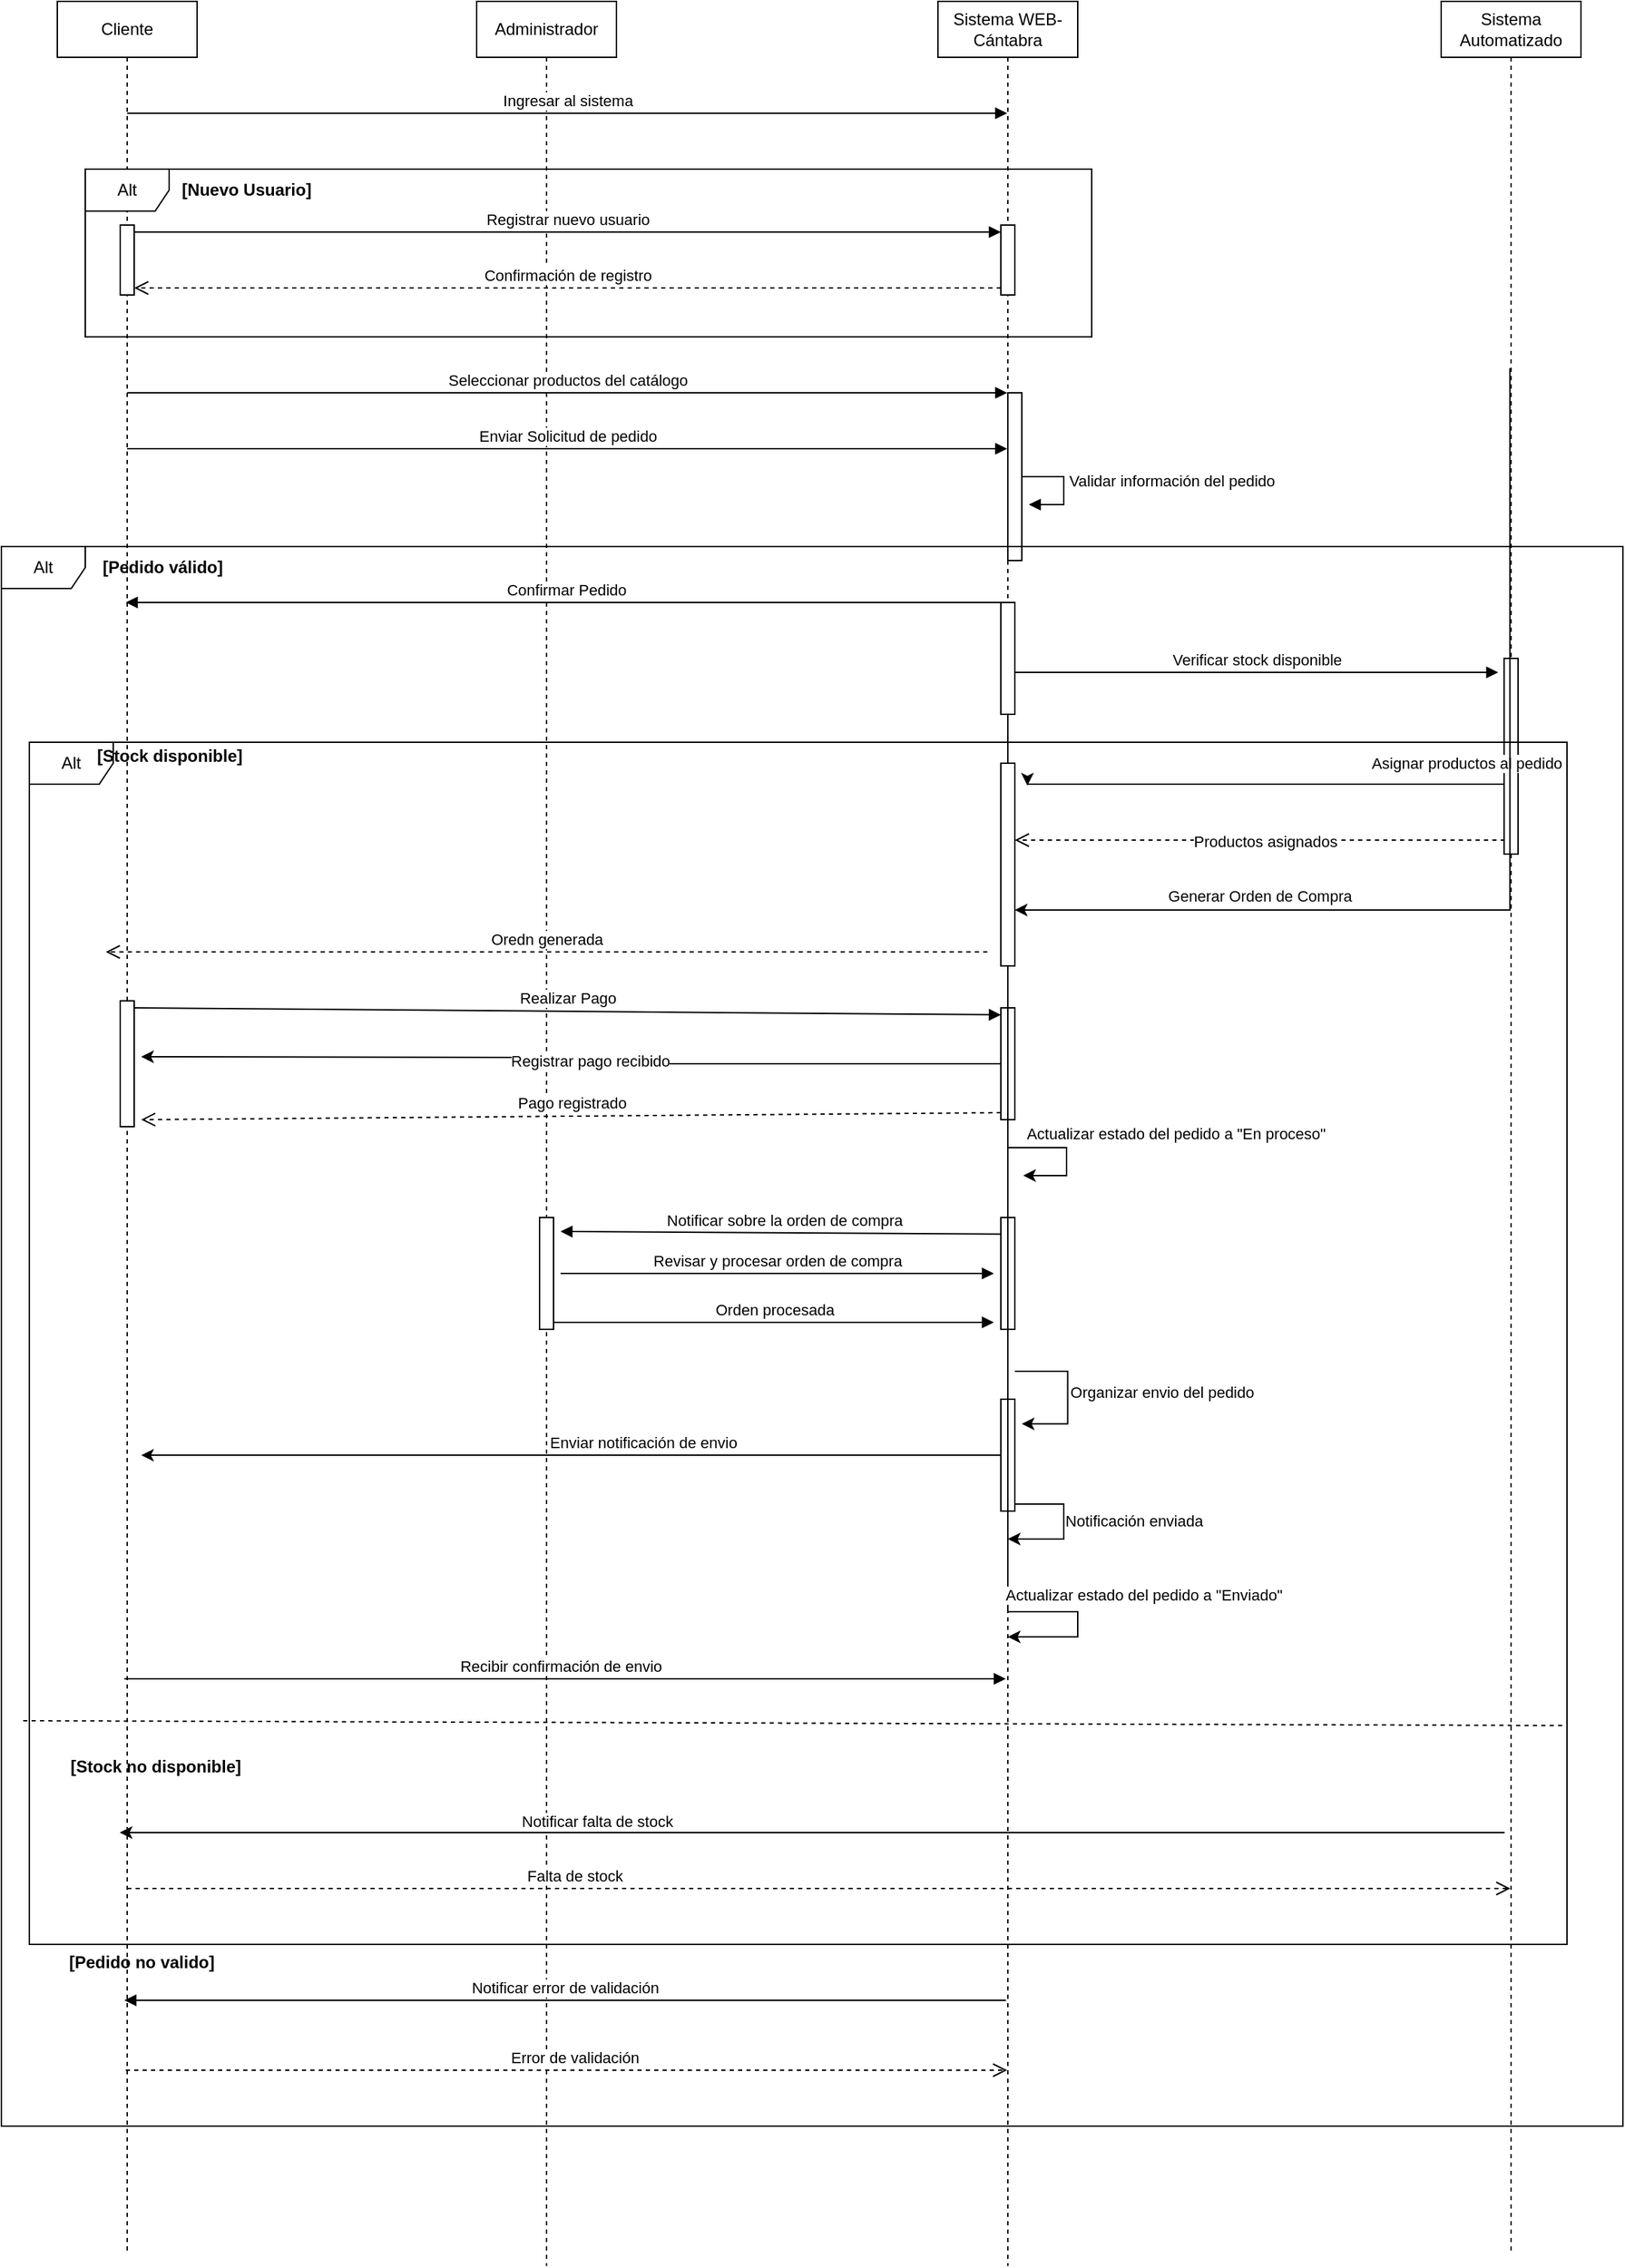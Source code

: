 <mxfile version="24.7.17">
  <diagram name="Página-1" id="SobibfAblfdPN1FqhjHk">
    <mxGraphModel dx="3646" dy="1731" grid="1" gridSize="10" guides="1" tooltips="1" connect="1" arrows="1" fold="1" page="1" pageScale="1" pageWidth="827" pageHeight="1169" math="0" shadow="0">
      <root>
        <mxCell id="0" />
        <mxCell id="1" parent="0" />
        <mxCell id="Z8f02ToNkL2EFFckpw-x-1" value="Cliente" style="shape=umlLifeline;perimeter=lifelinePerimeter;whiteSpace=wrap;html=1;container=1;dropTarget=0;collapsible=0;recursiveResize=0;outlineConnect=0;portConstraint=eastwest;newEdgeStyle={&quot;curved&quot;:0,&quot;rounded&quot;:0};" parent="1" vertex="1">
          <mxGeometry x="50" y="40" width="100" height="1610" as="geometry" />
        </mxCell>
        <mxCell id="Z8f02ToNkL2EFFckpw-x-11" value="" style="html=1;points=[[0,0,0,0,5],[0,1,0,0,-5],[1,0,0,0,5],[1,1,0,0,-5]];perimeter=orthogonalPerimeter;outlineConnect=0;targetShapes=umlLifeline;portConstraint=eastwest;newEdgeStyle={&quot;curved&quot;:0,&quot;rounded&quot;:0};" parent="Z8f02ToNkL2EFFckpw-x-1" vertex="1">
          <mxGeometry x="45" y="160" width="10" height="50" as="geometry" />
        </mxCell>
        <mxCell id="Z8f02ToNkL2EFFckpw-x-37" value="" style="html=1;points=[[0,0,0,0,5],[0,1,0,0,-5],[1,0,0,0,5],[1,1,0,0,-5]];perimeter=orthogonalPerimeter;outlineConnect=0;targetShapes=umlLifeline;portConstraint=eastwest;newEdgeStyle={&quot;curved&quot;:0,&quot;rounded&quot;:0};" parent="Z8f02ToNkL2EFFckpw-x-1" vertex="1">
          <mxGeometry x="45" y="715" width="10" height="90" as="geometry" />
        </mxCell>
        <mxCell id="Z8f02ToNkL2EFFckpw-x-2" value="Administrador" style="shape=umlLifeline;perimeter=lifelinePerimeter;whiteSpace=wrap;html=1;container=1;dropTarget=0;collapsible=0;recursiveResize=0;outlineConnect=0;portConstraint=eastwest;newEdgeStyle={&quot;curved&quot;:0,&quot;rounded&quot;:0};" parent="1" vertex="1">
          <mxGeometry x="350" y="40" width="100" height="1620" as="geometry" />
        </mxCell>
        <mxCell id="655zyQXhHwPGdYuUty0k-5" value="" style="html=1;points=[[0,0,0,0,5],[0,1,0,0,-5],[1,0,0,0,5],[1,1,0,0,-5]];perimeter=orthogonalPerimeter;outlineConnect=0;targetShapes=umlLifeline;portConstraint=eastwest;newEdgeStyle={&quot;curved&quot;:0,&quot;rounded&quot;:0};" vertex="1" parent="Z8f02ToNkL2EFFckpw-x-2">
          <mxGeometry x="45" y="870" width="10" height="80" as="geometry" />
        </mxCell>
        <mxCell id="Z8f02ToNkL2EFFckpw-x-3" value="Sistema WEB-Cántabra" style="shape=umlLifeline;perimeter=lifelinePerimeter;whiteSpace=wrap;html=1;container=1;dropTarget=0;collapsible=0;recursiveResize=0;outlineConnect=0;portConstraint=eastwest;newEdgeStyle={&quot;curved&quot;:0,&quot;rounded&quot;:0};" parent="1" vertex="1">
          <mxGeometry x="680" y="40" width="100" height="1620" as="geometry" />
        </mxCell>
        <mxCell id="Z8f02ToNkL2EFFckpw-x-14" value="" style="html=1;points=[[0,0,0,0,5],[0,1,0,0,-5],[1,0,0,0,5],[1,1,0,0,-5]];perimeter=orthogonalPerimeter;outlineConnect=0;targetShapes=umlLifeline;portConstraint=eastwest;newEdgeStyle={&quot;curved&quot;:0,&quot;rounded&quot;:0};" parent="Z8f02ToNkL2EFFckpw-x-3" vertex="1">
          <mxGeometry x="50" y="280" width="10" height="120" as="geometry" />
        </mxCell>
        <mxCell id="Z8f02ToNkL2EFFckpw-x-15" value="Validar información del pedido" style="html=1;align=left;spacingLeft=2;endArrow=block;rounded=0;edgeStyle=orthogonalEdgeStyle;curved=0;rounded=0;" parent="Z8f02ToNkL2EFFckpw-x-3" edge="1">
          <mxGeometry relative="1" as="geometry">
            <mxPoint x="60" y="330" as="sourcePoint" />
            <Array as="points">
              <mxPoint x="60" y="340" />
              <mxPoint x="90" y="340" />
              <mxPoint x="90" y="360" />
            </Array>
            <mxPoint x="65" y="360" as="targetPoint" />
          </mxGeometry>
        </mxCell>
        <mxCell id="Z8f02ToNkL2EFFckpw-x-4" value="Sistema Automatizado" style="shape=umlLifeline;perimeter=lifelinePerimeter;whiteSpace=wrap;html=1;container=1;dropTarget=0;collapsible=0;recursiveResize=0;outlineConnect=0;portConstraint=eastwest;newEdgeStyle={&quot;curved&quot;:0,&quot;rounded&quot;:0};" parent="1" vertex="1">
          <mxGeometry x="1040" y="40" width="100" height="1610" as="geometry" />
        </mxCell>
        <mxCell id="Z8f02ToNkL2EFFckpw-x-5" value="Ingresar al sistema" style="html=1;verticalAlign=bottom;endArrow=block;curved=0;rounded=0;" parent="1" target="Z8f02ToNkL2EFFckpw-x-3" edge="1">
          <mxGeometry width="80" relative="1" as="geometry">
            <mxPoint x="100" y="120" as="sourcePoint" />
            <mxPoint x="180" y="120" as="targetPoint" />
          </mxGeometry>
        </mxCell>
        <mxCell id="Z8f02ToNkL2EFFckpw-x-6" value="Alt" style="shape=umlFrame;whiteSpace=wrap;html=1;pointerEvents=0;" parent="1" vertex="1">
          <mxGeometry x="70" y="160" width="720" height="120" as="geometry" />
        </mxCell>
        <mxCell id="Z8f02ToNkL2EFFckpw-x-8" value="" style="html=1;points=[[0,0,0,0,5],[0,1,0,0,-5],[1,0,0,0,5],[1,1,0,0,-5]];perimeter=orthogonalPerimeter;outlineConnect=0;targetShapes=umlLifeline;portConstraint=eastwest;newEdgeStyle={&quot;curved&quot;:0,&quot;rounded&quot;:0};" parent="1" vertex="1">
          <mxGeometry x="725" y="200" width="10" height="50" as="geometry" />
        </mxCell>
        <mxCell id="Z8f02ToNkL2EFFckpw-x-9" value="Registrar nuevo usuario" style="html=1;verticalAlign=bottom;endArrow=block;curved=0;rounded=0;entryX=0;entryY=0;entryDx=0;entryDy=5;exitX=1;exitY=0;exitDx=0;exitDy=5;exitPerimeter=0;" parent="1" source="Z8f02ToNkL2EFFckpw-x-11" target="Z8f02ToNkL2EFFckpw-x-8" edge="1">
          <mxGeometry relative="1" as="geometry">
            <mxPoint x="655" y="235" as="sourcePoint" />
          </mxGeometry>
        </mxCell>
        <mxCell id="Z8f02ToNkL2EFFckpw-x-10" value="Confirmación de registro" style="html=1;verticalAlign=bottom;endArrow=open;dashed=1;endSize=8;curved=0;rounded=0;exitX=0;exitY=1;exitDx=0;exitDy=-5;entryX=1;entryY=1;entryDx=0;entryDy=-5;entryPerimeter=0;" parent="1" source="Z8f02ToNkL2EFFckpw-x-8" target="Z8f02ToNkL2EFFckpw-x-11" edge="1">
          <mxGeometry relative="1" as="geometry">
            <mxPoint x="655" y="305" as="targetPoint" />
          </mxGeometry>
        </mxCell>
        <mxCell id="Z8f02ToNkL2EFFckpw-x-12" value="Seleccionar productos del catálogo" style="html=1;verticalAlign=bottom;endArrow=block;curved=0;rounded=0;" parent="1" target="Z8f02ToNkL2EFFckpw-x-3" edge="1">
          <mxGeometry width="80" relative="1" as="geometry">
            <mxPoint x="100" y="320" as="sourcePoint" />
            <mxPoint x="180" y="320" as="targetPoint" />
          </mxGeometry>
        </mxCell>
        <mxCell id="Z8f02ToNkL2EFFckpw-x-13" value="Enviar Solicitud de pedido" style="html=1;verticalAlign=bottom;endArrow=block;curved=0;rounded=0;" parent="1" target="Z8f02ToNkL2EFFckpw-x-3" edge="1">
          <mxGeometry x="0.001" width="80" relative="1" as="geometry">
            <mxPoint x="100" y="360" as="sourcePoint" />
            <mxPoint x="180" y="360" as="targetPoint" />
            <mxPoint as="offset" />
          </mxGeometry>
        </mxCell>
        <mxCell id="Z8f02ToNkL2EFFckpw-x-16" value="Alt" style="shape=umlFrame;whiteSpace=wrap;html=1;pointerEvents=0;" parent="1" vertex="1">
          <mxGeometry x="10" y="430" width="1160" height="1130" as="geometry" />
        </mxCell>
        <mxCell id="Z8f02ToNkL2EFFckpw-x-17" value="&lt;b&gt;[Nuevo Usuario]&lt;/b&gt;" style="text;html=1;align=center;verticalAlign=middle;resizable=0;points=[];autosize=1;strokeColor=none;fillColor=none;" parent="1" vertex="1">
          <mxGeometry x="125" y="160" width="120" height="30" as="geometry" />
        </mxCell>
        <mxCell id="Z8f02ToNkL2EFFckpw-x-18" value="&lt;b&gt;[Pedido válido]&lt;/b&gt;" style="text;html=1;align=center;verticalAlign=middle;resizable=0;points=[];autosize=1;strokeColor=none;fillColor=none;" parent="1" vertex="1">
          <mxGeometry x="70" y="430" width="110" height="30" as="geometry" />
        </mxCell>
        <mxCell id="Z8f02ToNkL2EFFckpw-x-20" value="Confirmar Pedido" style="html=1;verticalAlign=bottom;endArrow=block;curved=0;rounded=0;exitX=0.492;exitY=0.112;exitDx=0;exitDy=0;exitPerimeter=0;" parent="1" edge="1">
          <mxGeometry width="80" relative="1" as="geometry">
            <mxPoint x="728.88" y="470" as="sourcePoint" />
            <mxPoint x="99.004" y="470" as="targetPoint" />
          </mxGeometry>
        </mxCell>
        <mxCell id="Z8f02ToNkL2EFFckpw-x-21" value="Verificar stock disponible" style="html=1;verticalAlign=bottom;endArrow=block;curved=0;rounded=0;" parent="1" edge="1" source="655zyQXhHwPGdYuUty0k-33">
          <mxGeometry width="80" relative="1" as="geometry">
            <mxPoint x="730" y="520" as="sourcePoint" />
            <mxPoint x="1080.8" y="520" as="targetPoint" />
          </mxGeometry>
        </mxCell>
        <mxCell id="Z8f02ToNkL2EFFckpw-x-22" value="" style="html=1;points=[[0,0,0,0,5],[0,1,0,0,-5],[1,0,0,0,5],[1,1,0,0,-5]];perimeter=orthogonalPerimeter;outlineConnect=0;targetShapes=umlLifeline;portConstraint=eastwest;newEdgeStyle={&quot;curved&quot;:0,&quot;rounded&quot;:0};" parent="1" vertex="1">
          <mxGeometry x="1085" y="510" width="10" height="140" as="geometry" />
        </mxCell>
        <mxCell id="Z8f02ToNkL2EFFckpw-x-23" value="Alt" style="shape=umlFrame;whiteSpace=wrap;html=1;pointerEvents=0;" parent="1" vertex="1">
          <mxGeometry x="30" y="570" width="1100" height="860" as="geometry" />
        </mxCell>
        <mxCell id="Z8f02ToNkL2EFFckpw-x-24" value="&lt;b&gt;[Stock disponible]&lt;/b&gt;" style="text;html=1;align=center;verticalAlign=middle;resizable=0;points=[];autosize=1;strokeColor=none;fillColor=none;" parent="1" vertex="1">
          <mxGeometry x="65" y="565" width="130" height="30" as="geometry" />
        </mxCell>
        <mxCell id="Z8f02ToNkL2EFFckpw-x-25" style="edgeStyle=orthogonalEdgeStyle;rounded=0;orthogonalLoop=1;jettySize=auto;html=1;curved=0;" parent="1" source="Z8f02ToNkL2EFFckpw-x-22" edge="1">
          <mxGeometry relative="1" as="geometry">
            <Array as="points">
              <mxPoint x="744" y="600" />
            </Array>
            <mxPoint x="1057.5" y="600" as="sourcePoint" />
            <mxPoint x="744" y="601" as="targetPoint" />
          </mxGeometry>
        </mxCell>
        <mxCell id="Z8f02ToNkL2EFFckpw-x-28" value="Asignar productos al pedido" style="edgeLabel;html=1;align=center;verticalAlign=middle;resizable=0;points=[];" parent="Z8f02ToNkL2EFFckpw-x-25" vertex="1" connectable="0">
          <mxGeometry x="-0.018" y="-1" relative="1" as="geometry">
            <mxPoint x="141" y="-14" as="offset" />
          </mxGeometry>
        </mxCell>
        <mxCell id="Z8f02ToNkL2EFFckpw-x-27" style="edgeStyle=orthogonalEdgeStyle;rounded=0;orthogonalLoop=1;jettySize=auto;html=1;curved=0;exitX=0.492;exitY=0.163;exitDx=0;exitDy=0;exitPerimeter=0;" parent="1" edge="1" target="655zyQXhHwPGdYuUty0k-32" source="Z8f02ToNkL2EFFckpw-x-4">
          <mxGeometry relative="1" as="geometry">
            <mxPoint x="725" y="689.5" as="sourcePoint" />
            <mxPoint x="760" y="692" as="targetPoint" />
            <Array as="points">
              <mxPoint x="1089" y="690" />
            </Array>
          </mxGeometry>
        </mxCell>
        <mxCell id="Z8f02ToNkL2EFFckpw-x-30" value="Generar Orden de Compra" style="edgeLabel;html=1;align=center;verticalAlign=middle;resizable=0;points=[];" parent="Z8f02ToNkL2EFFckpw-x-27" vertex="1" connectable="0">
          <mxGeometry x="-0.024" y="-2" relative="1" as="geometry">
            <mxPoint x="-177" y="15" as="offset" />
          </mxGeometry>
        </mxCell>
        <mxCell id="Z8f02ToNkL2EFFckpw-x-31" value="" style="html=1;verticalAlign=bottom;endArrow=open;dashed=1;endSize=8;curved=0;rounded=0;exitX=0.06;exitY=0.929;exitDx=0;exitDy=0;exitPerimeter=0;" parent="1" source="Z8f02ToNkL2EFFckpw-x-22" target="655zyQXhHwPGdYuUty0k-32" edge="1">
          <mxGeometry x="-1" y="-90" relative="1" as="geometry">
            <mxPoint x="610" y="650" as="sourcePoint" />
            <mxPoint x="740" y="640" as="targetPoint" />
            <Array as="points">
              <mxPoint x="820" y="640" />
            </Array>
            <mxPoint as="offset" />
          </mxGeometry>
        </mxCell>
        <mxCell id="Z8f02ToNkL2EFFckpw-x-32" value="Productos asignados" style="edgeLabel;html=1;align=center;verticalAlign=middle;resizable=0;points=[];" parent="Z8f02ToNkL2EFFckpw-x-31" vertex="1" connectable="0">
          <mxGeometry x="-0.023" y="1" relative="1" as="geometry">
            <mxPoint as="offset" />
          </mxGeometry>
        </mxCell>
        <mxCell id="Z8f02ToNkL2EFFckpw-x-33" value="Oredn generada" style="html=1;verticalAlign=bottom;endArrow=open;dashed=1;endSize=8;curved=0;rounded=0;exitX=0.5;exitY=0.17;exitDx=0;exitDy=0;exitPerimeter=0;" parent="1" edge="1">
          <mxGeometry x="-0.001" relative="1" as="geometry">
            <mxPoint x="715.34" y="720.0" as="sourcePoint" />
            <mxPoint x="84.664" y="720.0" as="targetPoint" />
            <mxPoint as="offset" />
          </mxGeometry>
        </mxCell>
        <mxCell id="Z8f02ToNkL2EFFckpw-x-34" value="" style="html=1;points=[[0,0,0,0,5],[0,1,0,0,-5],[1,0,0,0,5],[1,1,0,0,-5]];perimeter=orthogonalPerimeter;outlineConnect=0;targetShapes=umlLifeline;portConstraint=eastwest;newEdgeStyle={&quot;curved&quot;:0,&quot;rounded&quot;:0};" parent="1" vertex="1">
          <mxGeometry x="725" y="760" width="10" height="80" as="geometry" />
        </mxCell>
        <mxCell id="Z8f02ToNkL2EFFckpw-x-35" value="Realizar Pago" style="html=1;verticalAlign=bottom;endArrow=block;curved=0;rounded=0;entryX=0;entryY=0;entryDx=0;entryDy=5;exitX=1;exitY=0;exitDx=0;exitDy=5;exitPerimeter=0;" parent="1" source="Z8f02ToNkL2EFFckpw-x-37" target="Z8f02ToNkL2EFFckpw-x-34" edge="1">
          <mxGeometry relative="1" as="geometry">
            <mxPoint x="339" y="765" as="sourcePoint" />
          </mxGeometry>
        </mxCell>
        <mxCell id="Z8f02ToNkL2EFFckpw-x-36" value="Pago registrado" style="html=1;verticalAlign=bottom;endArrow=open;dashed=1;endSize=8;curved=0;rounded=0;exitX=0;exitY=1;exitDx=0;exitDy=-5;" parent="1" source="Z8f02ToNkL2EFFckpw-x-34" edge="1">
          <mxGeometry relative="1" as="geometry">
            <mxPoint x="110" y="840" as="targetPoint" />
          </mxGeometry>
        </mxCell>
        <mxCell id="Z8f02ToNkL2EFFckpw-x-39" style="edgeStyle=orthogonalEdgeStyle;rounded=0;orthogonalLoop=1;jettySize=auto;html=1;curved=0;" parent="1" source="Z8f02ToNkL2EFFckpw-x-34" edge="1">
          <mxGeometry relative="1" as="geometry">
            <mxPoint x="110" y="795" as="targetPoint" />
          </mxGeometry>
        </mxCell>
        <mxCell id="Z8f02ToNkL2EFFckpw-x-40" value="Registrar pago recibido" style="edgeLabel;html=1;align=center;verticalAlign=middle;resizable=0;points=[];" parent="Z8f02ToNkL2EFFckpw-x-39" vertex="1" connectable="0">
          <mxGeometry x="-0.05" y="-2" relative="1" as="geometry">
            <mxPoint as="offset" />
          </mxGeometry>
        </mxCell>
        <mxCell id="655zyQXhHwPGdYuUty0k-2" style="edgeStyle=orthogonalEdgeStyle;rounded=0;orthogonalLoop=1;jettySize=auto;html=1;curved=0;entryX=1;entryY=0;entryDx=0;entryDy=5;entryPerimeter=0;" edge="1" parent="1">
          <mxGeometry relative="1" as="geometry">
            <mxPoint x="730" y="860" as="sourcePoint" />
            <mxPoint x="741" y="880" as="targetPoint" />
            <Array as="points">
              <mxPoint x="740" y="860" />
              <mxPoint x="772" y="860" />
              <mxPoint x="772" y="880" />
            </Array>
          </mxGeometry>
        </mxCell>
        <mxCell id="655zyQXhHwPGdYuUty0k-3" value="Actualizar estado del pedido a &quot;En proceso&quot;" style="edgeLabel;html=1;align=center;verticalAlign=middle;resizable=0;points=[];" vertex="1" connectable="0" parent="655zyQXhHwPGdYuUty0k-2">
          <mxGeometry x="0.091" y="3" relative="1" as="geometry">
            <mxPoint x="75" y="-19" as="offset" />
          </mxGeometry>
        </mxCell>
        <mxCell id="655zyQXhHwPGdYuUty0k-4" value="Notificar sobre la orden de compra" style="html=1;verticalAlign=bottom;endArrow=block;curved=0;rounded=0;" edge="1" parent="1">
          <mxGeometry width="80" relative="1" as="geometry">
            <mxPoint x="729" y="921.882" as="sourcePoint" />
            <mxPoint x="410" y="920" as="targetPoint" />
          </mxGeometry>
        </mxCell>
        <mxCell id="655zyQXhHwPGdYuUty0k-8" value="Revisar y procesar orden de compra" style="html=1;verticalAlign=bottom;endArrow=block;curved=0;rounded=0;" edge="1" parent="1">
          <mxGeometry width="80" relative="1" as="geometry">
            <mxPoint x="410" y="950" as="sourcePoint" />
            <mxPoint x="720" y="950" as="targetPoint" />
          </mxGeometry>
        </mxCell>
        <mxCell id="655zyQXhHwPGdYuUty0k-9" value="Orden procesada" style="html=1;verticalAlign=bottom;endArrow=block;curved=0;rounded=0;exitX=1;exitY=1;exitDx=0;exitDy=-5;exitPerimeter=0;" edge="1" parent="1" source="655zyQXhHwPGdYuUty0k-5">
          <mxGeometry width="80" relative="1" as="geometry">
            <mxPoint x="420" y="980" as="sourcePoint" />
            <mxPoint x="720" y="985" as="targetPoint" />
          </mxGeometry>
        </mxCell>
        <mxCell id="655zyQXhHwPGdYuUty0k-10" value="" style="html=1;points=[[0,0,0,0,5],[0,1,0,0,-5],[1,0,0,0,5],[1,1,0,0,-5]];perimeter=orthogonalPerimeter;outlineConnect=0;targetShapes=umlLifeline;portConstraint=eastwest;newEdgeStyle={&quot;curved&quot;:0,&quot;rounded&quot;:0};" vertex="1" parent="1">
          <mxGeometry x="725" y="1040" width="10" height="80" as="geometry" />
        </mxCell>
        <mxCell id="655zyQXhHwPGdYuUty0k-11" style="edgeStyle=orthogonalEdgeStyle;rounded=0;orthogonalLoop=1;jettySize=auto;html=1;curved=0;entryX=1.22;entryY=0.345;entryDx=0;entryDy=0;entryPerimeter=0;" edge="1" parent="1">
          <mxGeometry relative="1" as="geometry">
            <mxPoint x="735" y="1020" as="sourcePoint" />
            <mxPoint x="740" y="1057.6" as="targetPoint" />
            <Array as="points">
              <mxPoint x="772.8" y="1020" />
              <mxPoint x="772.8" y="1058" />
            </Array>
          </mxGeometry>
        </mxCell>
        <mxCell id="655zyQXhHwPGdYuUty0k-13" value="Organizar envio del pedido" style="edgeLabel;html=1;align=center;verticalAlign=middle;resizable=0;points=[];" vertex="1" connectable="0" parent="655zyQXhHwPGdYuUty0k-11">
          <mxGeometry x="-0.002" y="4" relative="1" as="geometry">
            <mxPoint x="63" y="-1" as="offset" />
          </mxGeometry>
        </mxCell>
        <mxCell id="655zyQXhHwPGdYuUty0k-12" value="" style="html=1;points=[[0,0,0,0,5],[0,1,0,0,-5],[1,0,0,0,5],[1,1,0,0,-5]];perimeter=orthogonalPerimeter;outlineConnect=0;targetShapes=umlLifeline;portConstraint=eastwest;newEdgeStyle={&quot;curved&quot;:0,&quot;rounded&quot;:0};" vertex="1" parent="1">
          <mxGeometry x="725" y="910" width="10" height="80" as="geometry" />
        </mxCell>
        <mxCell id="655zyQXhHwPGdYuUty0k-14" style="edgeStyle=orthogonalEdgeStyle;rounded=0;orthogonalLoop=1;jettySize=auto;html=1;curved=0;entryX=0.6;entryY=0.646;entryDx=0;entryDy=0;entryPerimeter=0;" edge="1" parent="1" source="655zyQXhHwPGdYuUty0k-10" target="Z8f02ToNkL2EFFckpw-x-1">
          <mxGeometry relative="1" as="geometry">
            <Array as="points" />
            <mxPoint x="630" y="1082" as="sourcePoint" />
            <mxPoint x="160" y="1082" as="targetPoint" />
          </mxGeometry>
        </mxCell>
        <mxCell id="655zyQXhHwPGdYuUty0k-15" value="Enviar notificación de envio" style="edgeLabel;html=1;align=center;verticalAlign=middle;resizable=0;points=[];" vertex="1" connectable="0" parent="655zyQXhHwPGdYuUty0k-14">
          <mxGeometry x="0.005" y="-5" relative="1" as="geometry">
            <mxPoint x="53" y="-4" as="offset" />
          </mxGeometry>
        </mxCell>
        <mxCell id="655zyQXhHwPGdYuUty0k-18" style="edgeStyle=orthogonalEdgeStyle;rounded=0;orthogonalLoop=1;jettySize=auto;html=1;curved=0;exitX=1;exitY=1;exitDx=0;exitDy=-5;exitPerimeter=0;" edge="1" parent="1" source="655zyQXhHwPGdYuUty0k-10">
          <mxGeometry relative="1" as="geometry">
            <mxPoint x="755" y="1100" as="sourcePoint" />
            <mxPoint x="730" y="1140" as="targetPoint" />
            <Array as="points">
              <mxPoint x="770" y="1115" />
              <mxPoint x="770" y="1140" />
              <mxPoint x="730" y="1140" />
            </Array>
          </mxGeometry>
        </mxCell>
        <mxCell id="655zyQXhHwPGdYuUty0k-19" value="Notificación enviada" style="edgeLabel;html=1;align=center;verticalAlign=middle;resizable=0;points=[];" vertex="1" connectable="0" parent="655zyQXhHwPGdYuUty0k-18">
          <mxGeometry x="-0.068" relative="1" as="geometry">
            <mxPoint x="50" as="offset" />
          </mxGeometry>
        </mxCell>
        <mxCell id="655zyQXhHwPGdYuUty0k-20" style="edgeStyle=orthogonalEdgeStyle;rounded=0;orthogonalLoop=1;jettySize=auto;html=1;curved=0;exitX=0.5;exitY=0.288;exitDx=0;exitDy=0;exitPerimeter=0;" edge="1" parent="1" source="Z8f02ToNkL2EFFckpw-x-3">
          <mxGeometry relative="1" as="geometry">
            <mxPoint x="745" y="1190" as="sourcePoint" />
            <mxPoint x="730" y="1210" as="targetPoint" />
            <Array as="points">
              <mxPoint x="780" y="1192" />
              <mxPoint x="780" y="1210" />
            </Array>
          </mxGeometry>
        </mxCell>
        <mxCell id="655zyQXhHwPGdYuUty0k-21" value="Actualizar estado del pedido a &quot;Enviado&quot;" style="edgeLabel;html=1;align=center;verticalAlign=middle;resizable=0;points=[];" vertex="1" connectable="0" parent="655zyQXhHwPGdYuUty0k-20">
          <mxGeometry x="-0.068" relative="1" as="geometry">
            <mxPoint x="97" y="299" as="offset" />
          </mxGeometry>
        </mxCell>
        <mxCell id="655zyQXhHwPGdYuUty0k-22" value="Recibir confirmación de envio" style="html=1;verticalAlign=bottom;endArrow=block;curved=0;rounded=0;entryX=0.5;entryY=0.3;entryDx=0;entryDy=0;entryPerimeter=0;" edge="1" parent="1">
          <mxGeometry x="-0.01" width="80" relative="1" as="geometry">
            <mxPoint x="98" y="1240" as="sourcePoint" />
            <mxPoint x="728.5" y="1240" as="targetPoint" />
            <mxPoint as="offset" />
          </mxGeometry>
        </mxCell>
        <mxCell id="655zyQXhHwPGdYuUty0k-23" value="" style="endArrow=none;dashed=1;html=1;rounded=0;exitX=-0.004;exitY=0.757;exitDx=0;exitDy=0;exitPerimeter=0;entryX=1;entryY=0.761;entryDx=0;entryDy=0;entryPerimeter=0;" edge="1" parent="1">
          <mxGeometry width="50" height="50" relative="1" as="geometry">
            <mxPoint x="25.6" y="1270" as="sourcePoint" />
            <mxPoint x="1130" y="1273.44" as="targetPoint" />
          </mxGeometry>
        </mxCell>
        <mxCell id="655zyQXhHwPGdYuUty0k-24" value="&lt;b&gt;[Stock no disponible]&lt;/b&gt;" style="text;html=1;align=center;verticalAlign=middle;resizable=0;points=[];autosize=1;strokeColor=none;fillColor=none;" vertex="1" parent="1">
          <mxGeometry x="45" y="1288" width="150" height="30" as="geometry" />
        </mxCell>
        <mxCell id="655zyQXhHwPGdYuUty0k-25" value="" style="endArrow=classic;html=1;rounded=0;exitX=0.5;exitY=0.327;exitDx=0;exitDy=0;exitPerimeter=0;" edge="1" parent="1">
          <mxGeometry relative="1" as="geometry">
            <mxPoint x="1085.34" y="1350" as="sourcePoint" />
            <mxPoint x="94.664" y="1350" as="targetPoint" />
          </mxGeometry>
        </mxCell>
        <mxCell id="655zyQXhHwPGdYuUty0k-27" value="Notificar falta de stock" style="edgeLabel;html=1;align=center;verticalAlign=middle;resizable=0;points=[];" vertex="1" connectable="0" parent="655zyQXhHwPGdYuUty0k-25">
          <mxGeometry x="0.062" y="-3" relative="1" as="geometry">
            <mxPoint x="-124" y="-5" as="offset" />
          </mxGeometry>
        </mxCell>
        <mxCell id="655zyQXhHwPGdYuUty0k-28" value="Falta de stock" style="html=1;verticalAlign=bottom;endArrow=open;dashed=1;endSize=8;curved=0;rounded=0;" edge="1" parent="1" target="Z8f02ToNkL2EFFckpw-x-4">
          <mxGeometry x="-0.353" relative="1" as="geometry">
            <mxPoint x="100" y="1390" as="sourcePoint" />
            <mxPoint x="725" y="1390" as="targetPoint" />
            <mxPoint as="offset" />
          </mxGeometry>
        </mxCell>
        <mxCell id="655zyQXhHwPGdYuUty0k-29" value="&lt;b&gt;[Pedido no valido]&lt;/b&gt;" style="text;html=1;align=center;verticalAlign=middle;resizable=0;points=[];autosize=1;strokeColor=none;fillColor=none;" vertex="1" parent="1">
          <mxGeometry x="45" y="1428" width="130" height="30" as="geometry" />
        </mxCell>
        <mxCell id="655zyQXhHwPGdYuUty0k-30" value="Notificar error de validación" style="html=1;verticalAlign=bottom;endArrow=block;curved=0;rounded=0;exitX=0.5;exitY=0.36;exitDx=0;exitDy=0;exitPerimeter=0;" edge="1" parent="1">
          <mxGeometry width="80" relative="1" as="geometry">
            <mxPoint x="728.68" y="1470" as="sourcePoint" />
            <mxPoint x="98.004" y="1470" as="targetPoint" />
          </mxGeometry>
        </mxCell>
        <mxCell id="655zyQXhHwPGdYuUty0k-31" value="Error de validación" style="html=1;verticalAlign=bottom;endArrow=open;dashed=1;endSize=8;curved=0;rounded=0;" edge="1" parent="1" target="Z8f02ToNkL2EFFckpw-x-3">
          <mxGeometry x="0.017" relative="1" as="geometry">
            <mxPoint x="99" y="1520" as="sourcePoint" />
            <mxPoint x="400" y="1520" as="targetPoint" />
            <mxPoint as="offset" />
          </mxGeometry>
        </mxCell>
        <mxCell id="655zyQXhHwPGdYuUty0k-32" value="" style="html=1;points=[[0,0,0,0,5],[0,1,0,0,-5],[1,0,0,0,5],[1,1,0,0,-5]];perimeter=orthogonalPerimeter;outlineConnect=0;targetShapes=umlLifeline;portConstraint=eastwest;newEdgeStyle={&quot;curved&quot;:0,&quot;rounded&quot;:0};" vertex="1" parent="1">
          <mxGeometry x="725" y="585" width="10" height="145" as="geometry" />
        </mxCell>
        <mxCell id="655zyQXhHwPGdYuUty0k-34" value="" style="html=1;verticalAlign=bottom;endArrow=block;curved=0;rounded=0;" edge="1" parent="1" target="655zyQXhHwPGdYuUty0k-33">
          <mxGeometry width="80" relative="1" as="geometry">
            <mxPoint x="730" y="520" as="sourcePoint" />
            <mxPoint x="1080.8" y="520" as="targetPoint" />
          </mxGeometry>
        </mxCell>
        <mxCell id="655zyQXhHwPGdYuUty0k-33" value="" style="html=1;points=[[0,0,0,0,5],[0,1,0,0,-5],[1,0,0,0,5],[1,1,0,0,-5]];perimeter=orthogonalPerimeter;outlineConnect=0;targetShapes=umlLifeline;portConstraint=eastwest;newEdgeStyle={&quot;curved&quot;:0,&quot;rounded&quot;:0};" vertex="1" parent="1">
          <mxGeometry x="725" y="470" width="10" height="80" as="geometry" />
        </mxCell>
      </root>
    </mxGraphModel>
  </diagram>
</mxfile>
